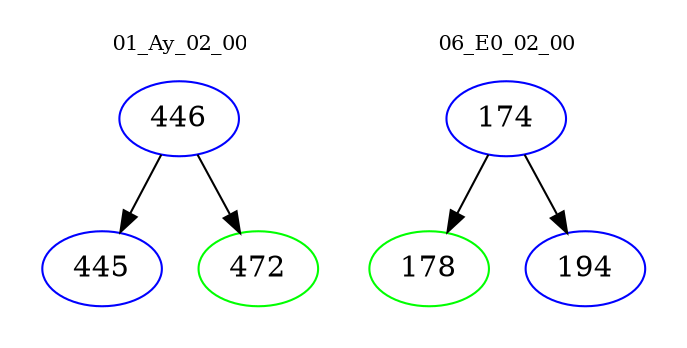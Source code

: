 digraph{
subgraph cluster_0 {
color = white
label = "01_Ay_02_00";
fontsize=10;
T0_446 [label="446", color="blue"]
T0_446 -> T0_445 [color="black"]
T0_445 [label="445", color="blue"]
T0_446 -> T0_472 [color="black"]
T0_472 [label="472", color="green"]
}
subgraph cluster_1 {
color = white
label = "06_E0_02_00";
fontsize=10;
T1_174 [label="174", color="blue"]
T1_174 -> T1_178 [color="black"]
T1_178 [label="178", color="green"]
T1_174 -> T1_194 [color="black"]
T1_194 [label="194", color="blue"]
}
}
